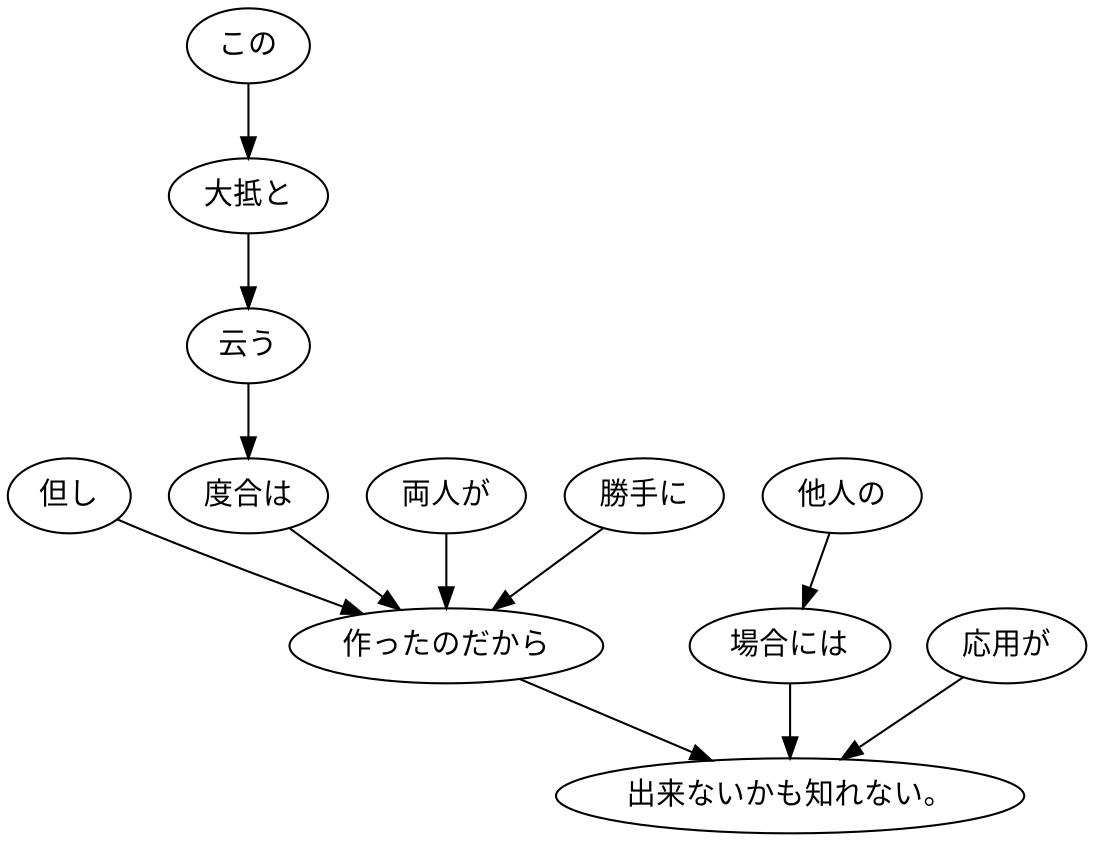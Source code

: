 digraph graph1518 {
	node0 [label="但し"];
	node1 [label="この"];
	node2 [label="大抵と"];
	node3 [label="云う"];
	node4 [label="度合は"];
	node5 [label="両人が"];
	node6 [label="勝手に"];
	node7 [label="作ったのだから"];
	node8 [label="他人の"];
	node9 [label="場合には"];
	node10 [label="応用が"];
	node11 [label="出来ないかも知れない。"];
	node0 -> node7;
	node1 -> node2;
	node2 -> node3;
	node3 -> node4;
	node4 -> node7;
	node5 -> node7;
	node6 -> node7;
	node7 -> node11;
	node8 -> node9;
	node9 -> node11;
	node10 -> node11;
}
